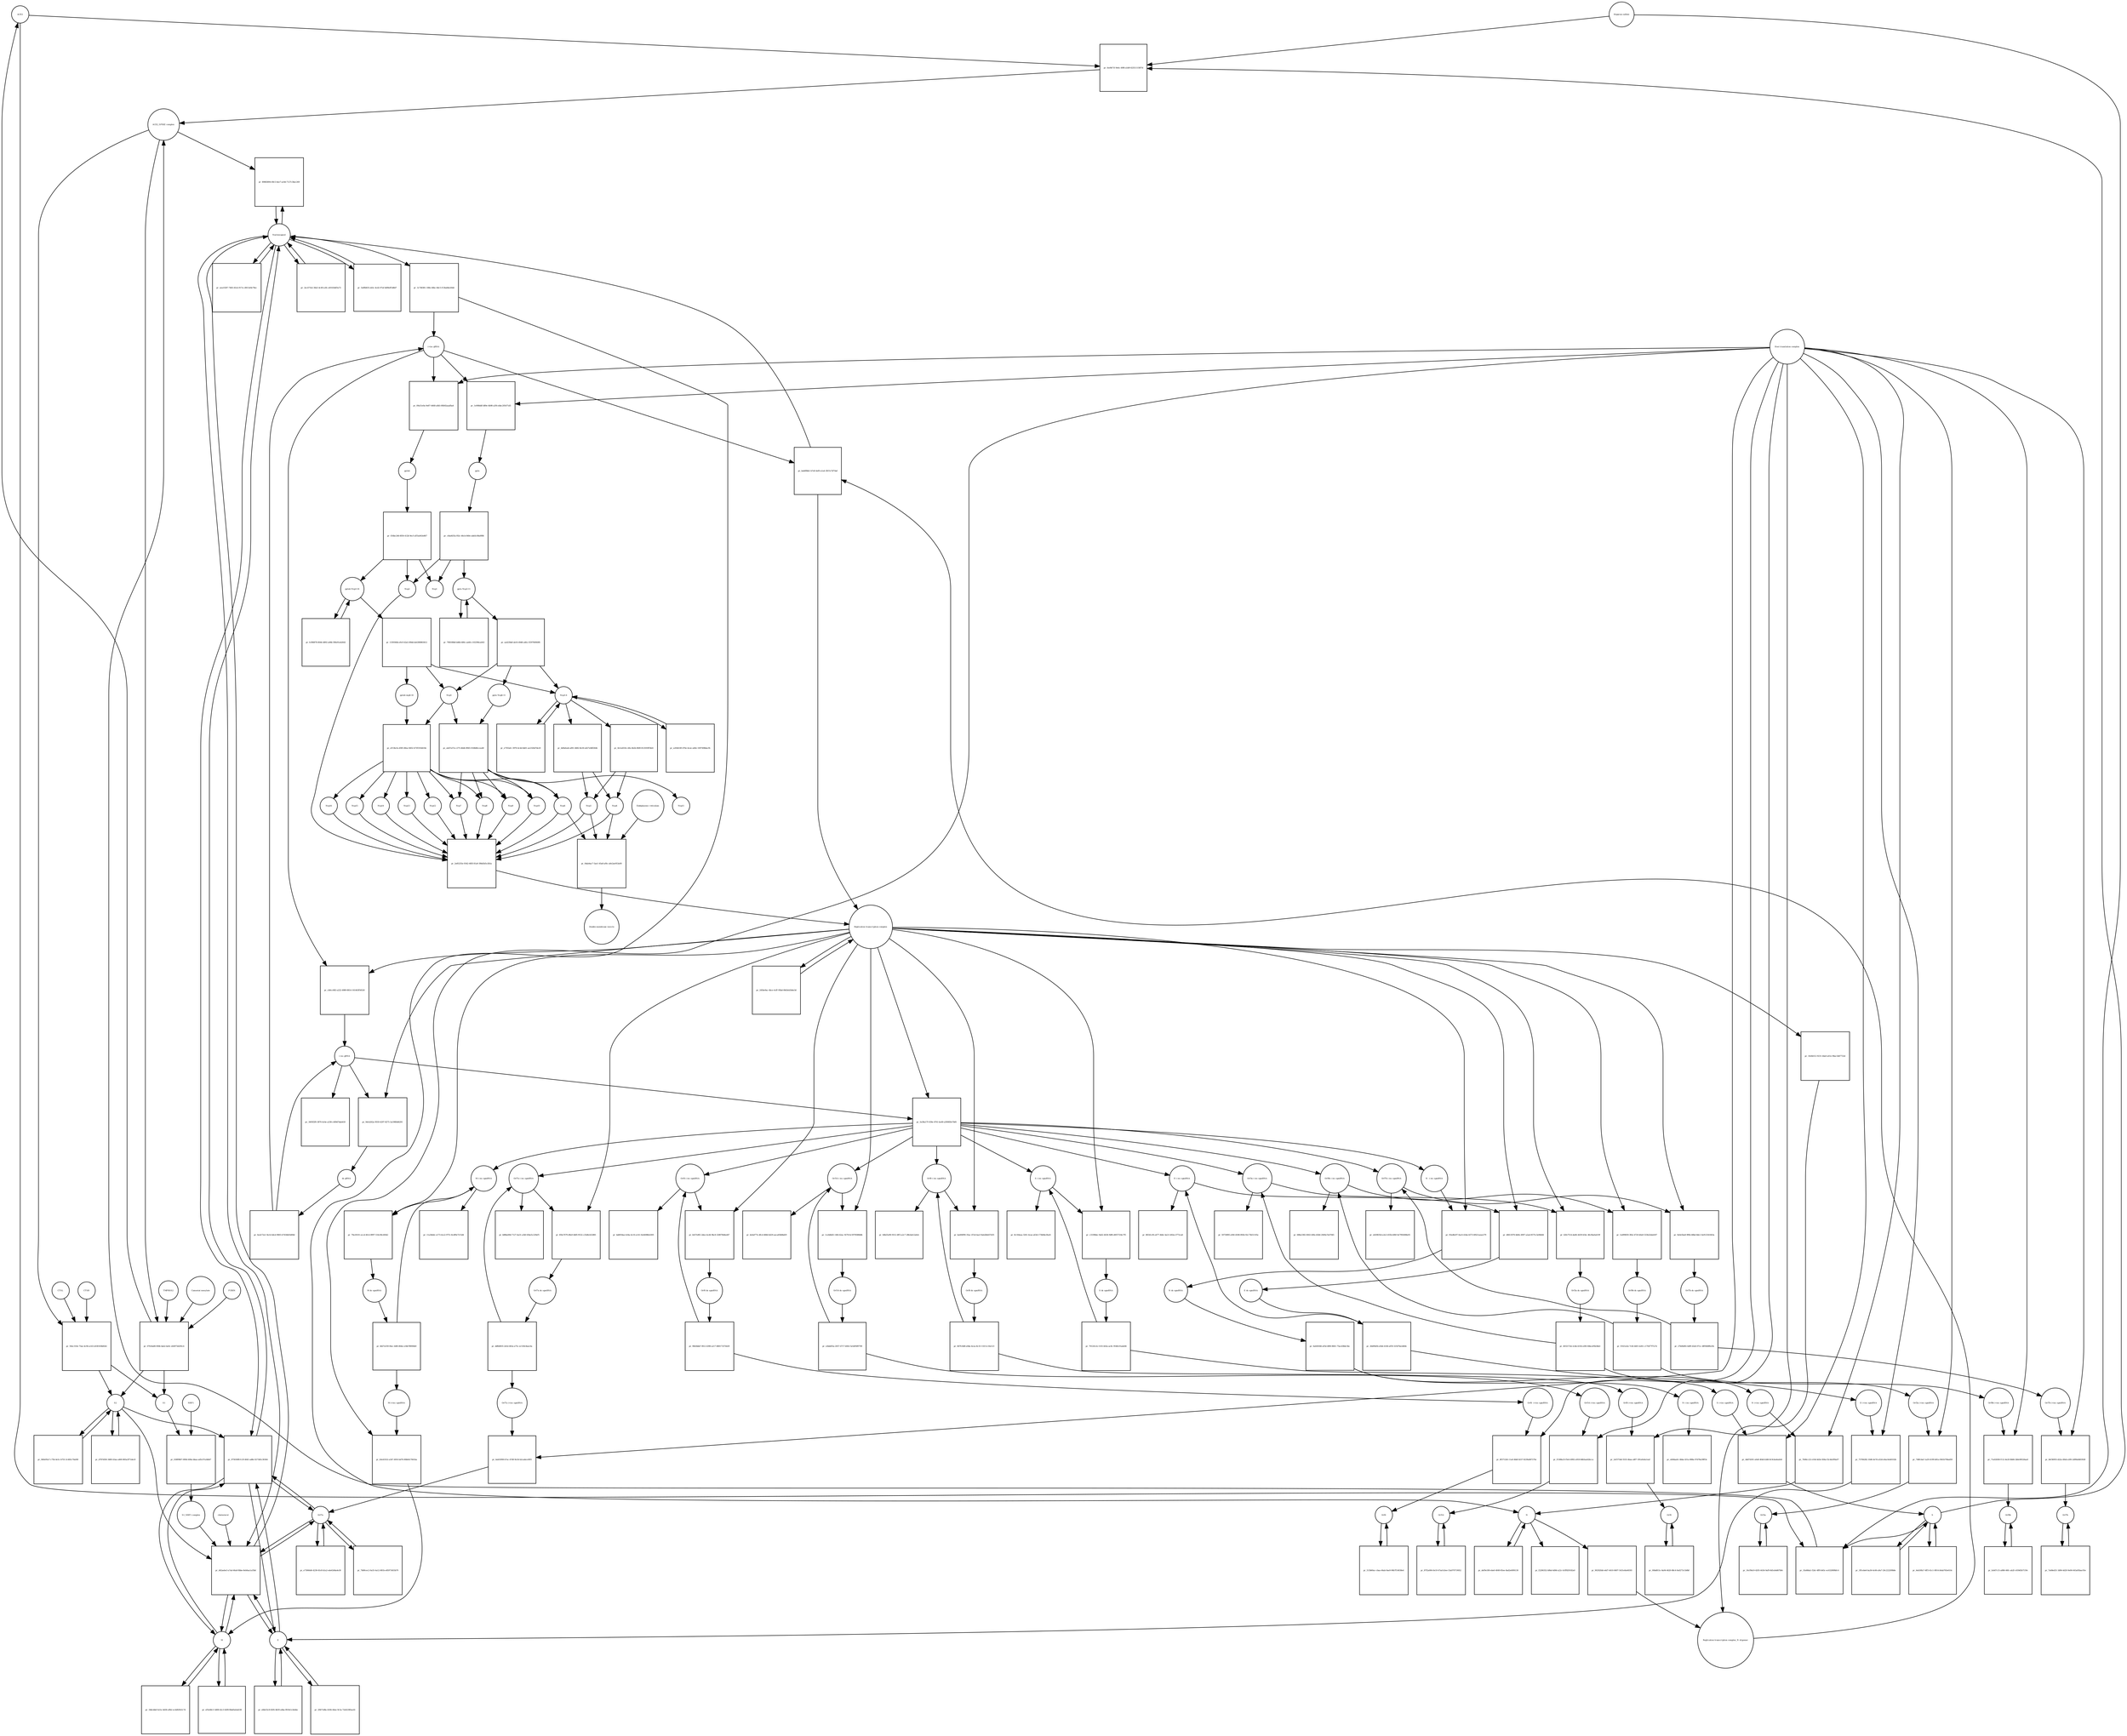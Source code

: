 strict digraph  {
ACE2 [annotation="", bipartite=0, cls=macromolecule, fontsize=4, label=ACE2, shape=circle];
"pr_fee9b71f-9e6c-49f6-a5d9-02351115f07d" [annotation="", bipartite=1, cls=process, fontsize=4, label="pr_fee9b71f-9e6c-49f6-a5d9-02351115f07d", shape=square];
"ACE2_SPIKE complex" [annotation="", bipartite=0, cls=complex, fontsize=4, label="ACE2_SPIKE complex", shape=circle];
"Heparan sulfate" [annotation="urn_miriam_obo.chebi_CHEBI%3A28815", bipartite=0, cls="simple chemical", fontsize=4, label="Heparan sulfate", shape=circle];
S [annotation=urn_miriam_uniprot_P0DTC2, bipartite=0, cls=macromolecule, fontsize=4, label=S, shape=circle];
Nucleocapsid [annotation="urn_miriam_obo.go_GO%3A0019013", bipartite=0, cls=complex, fontsize=4, label=Nucleocapsid, shape=circle];
"pr_89883894-49c5-4ee7-ac8d-7127c3bec269" [annotation="", bipartite=1, cls=process, fontsize=4, label="pr_89883894-49c5-4ee7-ac8d-7127c3bec269", shape=square];
"pr_50ec310e-73ae-4c94-a143-e630183b82b1" [annotation="", bipartite=1, cls=process, fontsize=4, label="pr_50ec310e-73ae-4c94-a143-e630183b82b1", shape=square];
S2 [annotation=urn_miriam_interpro_IPR002552, bipartite=0, cls=macromolecule, fontsize=4, label=S2, shape=circle];
CTSB [annotation="", bipartite=0, cls=macromolecule, fontsize=4, label=CTSB, shape=circle];
CTSL [annotation="", bipartite=0, cls=macromolecule, fontsize=4, label=CTSL, shape=circle];
S1 [annotation=urn_miriam_interpro_IPR002551, bipartite=0, cls=macromolecule, fontsize=4, label=S1, shape=circle];
"pr_1fa68da1-f2dc-4ff0-b65c-ec632089bfc4" [annotation="", bipartite=1, cls=process, fontsize=4, label="pr_1fa68da1-f2dc-4ff0-b65c-ec632089bfc4", shape=square];
"pr_d42aebe3-a7ad-46a8-8bbe-8eb0aa1a1fbd" [annotation="", bipartite=1, cls=process, fontsize=4, label="pr_d42aebe3-a7ad-46a8-8bbe-8eb0aa1a1fbd", shape=square];
cholesterol [annotation="urn_miriam_obo.chebi_CHEBI%3A16113", bipartite=0, cls="simple chemical", fontsize=4, label=cholesterol, shape=circle];
"S1_NRP1 complex" [annotation="", bipartite=0, cls=complex, fontsize=4, label="S1_NRP1 complex", shape=circle];
E [annotation=urn_miriam_uniprot_P0DTC4, bipartite=0, cls=macromolecule, fontsize=4, label=E, shape=circle];
M [annotation=urn_miriam_uniprot_P0DTC5, bipartite=0, cls=macromolecule, fontsize=4, label=M, shape=circle];
Orf7a [annotation=urn_miriam_uniprot_P0DTC7, bipartite=0, cls=macromolecule, fontsize=4, label=Orf7a, shape=circle];
"pr_3c748381-188e-46bc-8dc5-f13ba8de20dd" [annotation="", bipartite=1, cls=process, fontsize=4, label="pr_3c748381-188e-46bc-8dc5-f13ba8de20dd", shape=square];
"(+)ss gRNA" [annotation=urn_miriam_refseq_NC_045512, bipartite=0, cls="nucleic acid feature", fontsize=4, label="(+)ss gRNA", shape=circle];
N [annotation=urn_miriam_uniprot_P0DTC9, bipartite=0, cls="macromolecule multimer", fontsize=4, label=N, shape=circle];
"pr_2ec471b2-38a5-4c49-a3fc-e81634df3a72" [annotation="", bipartite=1, cls=process, fontsize=4, label="pr_2ec471b2-38a5-4c49-a3fc-e81634df3a72", shape=square];
"pr_5e8fb835-eb5c-4cd2-97af-b6f8eff3d8d7" [annotation="", bipartite=1, cls=process, fontsize=4, label="pr_5e8fb835-eb5c-4cd2-97af-b6f8eff3d8d7", shape=square];
"pr_f2206352-b9bd-4d9d-a22c-b1ff829182a0" [annotation="", bipartite=1, cls=process, fontsize=4, label="pr_f2206352-b9bd-4d9d-a22c-b1ff829182a0", shape=square];
"pr_def9e180-ebe0-4049-85ee-8ad2e69f4130" [annotation="", bipartite=1, cls=process, fontsize=4, label="pr_def9e180-ebe0-4049-85ee-8ad2e69f4130", shape=square];
"N (+)ss sgmRNA" [annotation=urn_miriam_ncbigene_43740575, bipartite=0, cls="nucleic acid feature", fontsize=4, label="N (+)ss sgmRNA", shape=circle];
"pr_7b94cc22-e10d-4d3e-836a-f2c4dcff8a07" [annotation="", bipartite=1, cls=process, fontsize=4, label="pr_7b94cc22-e10d-4d3e-836a-f2c4dcff8a07", shape=square];
"Host translation complex" [annotation="urn_miriam_obo.go_GO%3A0070992", bipartite=0, cls=complex, fontsize=4, label="Host translation complex", shape=circle];
"pr_aea1f287-7483-45cb-917e-c8013e9e79ec" [annotation="", bipartite=1, cls=process, fontsize=4, label="pr_aea1f287-7483-45cb-917e-c8013e9e79ec", shape=square];
"pr_07024a80-f60b-4ab2-be0c-e64973d205c4" [annotation="", bipartite=1, cls=process, fontsize=4, label="pr_07024a80-f60b-4ab2-be0c-e64973d205c4", shape=square];
FURIN [annotation="", bipartite=0, cls=macromolecule, fontsize=4, label=FURIN, shape=circle];
TMPRSS2 [annotation="", bipartite=0, cls=macromolecule, fontsize=4, label=TMPRSS2, shape=circle];
"Camostat mesylate" [annotation="urn_miriam_pubchem.compound_2536", bipartite=0, cls="simple chemical", fontsize=4, label="Camostat mesylate", shape=circle];
"pr_940e95a7-c75b-4e5c-b755-3c483c70af49" [annotation="", bipartite=1, cls=process, fontsize=4, label="pr_940e95a7-c75b-4e5c-b755-3c483c70af49", shape=square];
"Replication transcription complex_N oligomer" [annotation="", bipartite=0, cls=complex, fontsize=4, label="Replication transcription complex_N oligomer", shape=circle];
"pr_bab89bb1-b7e8-4ef0-a1a4-3f47a72f7daf" [annotation="", bipartite=1, cls=process, fontsize=4, label="pr_bab89bb1-b7e8-4ef0-a1a4-3f47a72f7daf", shape=square];
"Replication transcription complex" [annotation="", bipartite=0, cls=complex, fontsize=4, label="Replication transcription complex", shape=circle];
"pr_975030f8-fc3f-40d1-ad8e-0273d5c30364" [annotation="", bipartite=1, cls=process, fontsize=4, label="pr_975030f8-fc3f-40d1-ad8e-0273d5c30364", shape=square];
"pr_d787d5f4-3480-43aa-a460-865a3f71dec8" [annotation="", bipartite=1, cls=process, fontsize=4, label="pr_d787d5f4-3480-43aa-a460-865a3f71dec8", shape=square];
"pp1a Nsp3-11" [annotation=urn_miriam_uniprot_P0DTC1, bipartite=0, cls=macromolecule, fontsize=4, label="pp1a Nsp3-11", shape=circle];
"pr_aa423bbf-ab16-49d6-a4fa-1f29760f40f6" [annotation="", bipartite=1, cls=process, fontsize=4, label="pr_aa423bbf-ab16-49d6-a4fa-1f29760f40f6", shape=square];
"pp1a Nsp6-11" [annotation=urn_miriam_uniprot_P0DTC1, bipartite=0, cls=macromolecule, fontsize=4, label="pp1a Nsp6-11", shape=circle];
"Nsp3-4" [annotation="urn_miriam_ncbiprotein_YP_009725299|urn_miriam_ncbiprotein_YP_009725300", bipartite=0, cls=macromolecule, fontsize=4, label="Nsp3-4", shape=circle];
Nsp5 [annotation=urn_miriam_ncbiprotein_YP_009725301, bipartite=0, cls="macromolecule multimer", fontsize=4, label=Nsp5, shape=circle];
"Endoplasmic reticulum" [annotation="urn_miriam_obo.go_GO%3A0005783", bipartite=0, cls=complex, fontsize=4, label="Endoplasmic reticulum", shape=circle];
"pr_0dab4ac7-5ae1-45a8-af6c-a0e2ae953a00" [annotation="", bipartite=1, cls=process, fontsize=4, label="pr_0dab4ac7-5ae1-45a8-af6c-a0e2ae953a00", shape=square];
"Double-membrane vesicle" [annotation="urn_miriam_obo.go_GO%3A0039718", bipartite=0, cls=complex, fontsize=4, label="Double-membrane vesicle", shape=circle];
Nsp4 [annotation=urn_miriam_ncbiprotein_YP_009725300, bipartite=0, cls=macromolecule, fontsize=4, label=Nsp4, shape=circle];
Nsp3 [annotation=urn_miriam_ncbiprotein_YP_009725299, bipartite=0, cls=macromolecule, fontsize=4, label=Nsp3, shape=circle];
Nsp6 [annotation=urn_miriam_ncbiprotein_YP_009725302, bipartite=0, cls=macromolecule, fontsize=4, label=Nsp6, shape=circle];
"pr_798108b8-b46b-480c-ae66-c102396ca043" [annotation="", bipartite=1, cls=process, fontsize=4, label="pr_798108b8-b46b-480c-ae66-c102396ca043", shape=square];
"pr_a204418f-476e-4cee-a40e-1007498dacfb" [annotation="", bipartite=1, cls=process, fontsize=4, label="pr_a204418f-476e-4cee-a40e-1007498dacfb", shape=square];
"pp1ab Nsp3-16" [annotation=urn_miriam_uniprot_P0DTD1, bipartite=0, cls=macromolecule, fontsize=4, label="pp1ab Nsp3-16", shape=circle];
"pr_fcf86878-8044-4892-a06b-5f8e91eb2642" [annotation="", bipartite=1, cls=process, fontsize=4, label="pr_fcf86878-8044-4892-a06b-5f8e91eb2642", shape=square];
"pr_1339364b-e9c9-42a5-89dd-de4380863612" [annotation="", bipartite=1, cls=process, fontsize=4, label="pr_1339364b-e9c9-42a5-89dd-de4380863612", shape=square];
"pp1ab nsp6-16" [annotation=urn_miriam_uniprot_P0DTD1, bipartite=0, cls=macromolecule, fontsize=4, label="pp1ab nsp6-16", shape=circle];
"pr_34dcddef-b21e-4d36-a9b2-ec4d029cfc7d" [annotation="", bipartite=1, cls=process, fontsize=4, label="pr_34dcddef-b21e-4d36-a9b2-ec4d029cfc7d", shape=square];
"pr_e8dcf2c8-82f4-4b59-a4ba-f810e1c6ebbc" [annotation="", bipartite=1, cls=process, fontsize=4, label="pr_e8dcf2c8-82f4-4b59-a4ba-f810e1c6ebbc", shape=square];
"pr_4eb30fa7-4ff3-41c1-8914-b0ab765e610c" [annotation="", bipartite=1, cls=process, fontsize=4, label="pr_4eb30fa7-4ff3-41c1-8914-b0ab765e610c", shape=square];
"pr_ef5e48c5-5d08-42c3-b5f8-fbbd5afad238" [annotation="", bipartite=1, cls=process, fontsize=4, label="pr_ef5e48c5-5d08-42c3-b5f8-fbbd5afad238", shape=square];
"pr_20b71d8a-4184-44ee-9c5a-72e62385ae41" [annotation="", bipartite=1, cls=process, fontsize=4, label="pr_20b71d8a-4184-44ee-9c5a-72e62385ae41", shape=square];
"pr_1ffcebe6-ba36-4c66-a9a7-20c222209b8e" [annotation="", bipartite=1, cls=process, fontsize=4, label="pr_1ffcebe6-ba36-4c66-a9a7-20c222209b8e", shape=square];
"pr_e73066d4-4238-45c8-b1a2-ede43d4a4e30" [annotation="", bipartite=1, cls=process, fontsize=4, label="pr_e73066d4-4238-45c8-b1a2-ede43d4a4e30", shape=square];
Orf6 [annotation=urn_miriam_uniprot_P0DTC6, bipartite=0, cls=macromolecule, fontsize=4, label=Orf6, shape=circle];
"pr_513b60ac-cbaa-44ab-9ae9-96b7f14038e4" [annotation="", bipartite=1, cls=process, fontsize=4, label="pr_513b60ac-cbaa-44ab-9ae9-96b7f14038e4", shape=square];
Orf3a [annotation=urn_miriam_uniprot_P0DTC3, bipartite=0, cls=macromolecule, fontsize=4, label=Orf3a, shape=circle];
"pr_16cf9dc9-4205-4434-9af9-8d1eb4d67b9c" [annotation="", bipartite=1, cls=process, fontsize=4, label="pr_16cf9dc9-4205-4434-9af9-8d1eb4d67b9c", shape=square];
Orf8 [annotation=urn_miriam_uniprot_P0DTC8, bipartite=0, cls=macromolecule, fontsize=4, label=Orf8, shape=circle];
"pr_00bd815c-8a94-4620-88c4-9a0273c1b8bf" [annotation="", bipartite=1, cls=process, fontsize=4, label="pr_00bd815c-8a94-4620-88c4-9a0273c1b8bf", shape=square];
Orf9b [annotation=urn_miriam_uniprot_P0DTD2, bipartite=0, cls=macromolecule, fontsize=4, label=Orf9b, shape=circle];
"pr_fa0d7c15-a886-46fc-ab2f-c659d5b7159c" [annotation="", bipartite=1, cls=process, fontsize=4, label="pr_fa0d7c15-a886-46fc-ab2f-c659d5b7159c", shape=square];
Orf14 [annotation=urn_miriam_uniprot_P0DTD3, bipartite=0, cls=macromolecule, fontsize=4, label=Orf14, shape=circle];
"pr_87f2a004-0e10-47ad-b3ee-53a970719052" [annotation="", bipartite=1, cls=process, fontsize=4, label="pr_87f2a004-0e10-47ad-b3ee-53a970719052", shape=square];
Orf7b [annotation=urn_miriam_uniprot_P0DTD8, bipartite=0, cls=macromolecule, fontsize=4, label=Orf7b, shape=circle];
"pr_7a68ed31-3d94-4d20-9e06-643a95bac05e" [annotation="", bipartite=1, cls=process, fontsize=4, label="pr_7a68ed31-3d94-4d20-9e06-643a95bac05e", shape=square];
"pr_7b89cec2-0a55-4a12-881b-e85973455b79" [annotation="", bipartite=1, cls=process, fontsize=4, label="pr_7b89cec2-0a55-4a12-881b-e85973455b79", shape=square];
"M (+)ss sgmRNA" [annotation="", bipartite=0, cls="nucleic acid feature", fontsize=4, label="M (+)ss sgmRNA", shape=circle];
"pr_b5e43532-a347-4916-bd76-80b6417661ba" [annotation="", bipartite=1, cls=process, fontsize=4, label="pr_b5e43532-a347-4916-bd76-80b6417661ba", shape=square];
"E (+)ss sgmRNA" [annotation="", bipartite=0, cls="nucleic acid feature", fontsize=4, label="E (+)ss sgmRNA", shape=circle];
"pr_75784282-10d6-4e7d-a52d-e6ac6eb0102b" [annotation="", bipartite=1, cls=process, fontsize=4, label="pr_75784282-10d6-4e7d-a52d-e6ac6eb0102b", shape=square];
"S (+)ss sgmRNA" [annotation="", bipartite=0, cls="nucleic acid feature", fontsize=4, label="S (+)ss sgmRNA", shape=circle];
"pr_4dd74301-a0e8-4fdd-b3d6-8c9cba4eafe6" [annotation="", bipartite=1, cls=process, fontsize=4, label="pr_4dd74301-a0e8-4fdd-b3d6-8c9cba4eafe6", shape=square];
"Orf7a (+)ss sgmRNA" [annotation="", bipartite=0, cls="nucleic acid feature", fontsize=4, label="Orf7a (+)ss sgmRNA", shape=circle];
"pr_4ab55f08-b7ac-47d9-9e34-b2cadecef0f1" [annotation="", bipartite=1, cls=process, fontsize=4, label="pr_4ab55f08-b7ac-47d9-9e34-b2cadecef0f1", shape=square];
"Orf6  (+)ss sgmRNA" [annotation="", bipartite=0, cls="nucleic acid feature", fontsize=4, label="Orf6  (+)ss sgmRNA", shape=circle];
"pr_8f3712b5-11a0-4bbf-b537-8239a86727bc" [annotation="", bipartite=1, cls=process, fontsize=4, label="pr_8f3712b5-11a0-4bbf-b537-8239a86727bc", shape=square];
"Orf3a (+)ss sgmRNA" [annotation="", bipartite=0, cls="nucleic acid feature", fontsize=4, label="Orf3a (+)ss sgmRNA", shape=circle];
"pr_748fcbaf-1a29-4199-b81a-f461b794ad59" [annotation="", bipartite=1, cls=process, fontsize=4, label="pr_748fcbaf-1a29-4199-b81a-f461b794ad59", shape=square];
"Orf8 (+)ss sgmRNA" [annotation="", bipartite=0, cls="nucleic acid feature", fontsize=4, label="Orf8 (+)ss sgmRNA", shape=circle];
"pr_2ef3754d-5555-4baa-a8f7-391a0e4a1eaf" [annotation="", bipartite=1, cls=process, fontsize=4, label="pr_2ef3754d-5555-4baa-a8f7-391a0e4a1eaf", shape=square];
"Orf9b (+)ss sgmRNA" [annotation="", bipartite=0, cls="nucleic acid feature", fontsize=4, label="Orf9b (+)ss sgmRNA", shape=circle];
"pr_71a02838-f112-4e20-8b84-2b6e90526aa0" [annotation="", bipartite=1, cls=process, fontsize=4, label="pr_71a02838-f112-4e20-8b84-2b6e90526aa0", shape=square];
"Orf14 (+)ss sgmRNA" [annotation="", bipartite=0, cls="nucleic acid feature", fontsize=4, label="Orf14 (+)ss sgmRNA", shape=circle];
"pr_f1588a33-f5e4-4992-a918-8db5aa62bcca" [annotation="", bipartite=1, cls=process, fontsize=4, label="pr_f1588a33-f5e4-4992-a918-8db5aa62bcca", shape=square];
"Orf7b (+)ss sgmRNA" [annotation="", bipartite=0, cls="nucleic acid feature", fontsize=4, label="Orf7b (+)ss sgmRNA", shape=circle];
"pr_8ef36955-d22a-49eb-a5f6-2d99a8d03928" [annotation="", bipartite=1, cls=process, fontsize=4, label="pr_8ef36955-d22a-49eb-a5f6-2d99a8d03928", shape=square];
"(-)ss gRNA" [annotation=urn_miriam_refseq_NC_045512, bipartite=0, cls="nucleic acid feature", fontsize=4, label="(-)ss gRNA", shape=circle];
"pr_3495f2f0-3870-4c6e-a338-c409d7dab418" [annotation="", bipartite=1, cls=process, fontsize=4, label="pr_3495f2f0-3870-4c6e-a338-c409d7dab418", shape=square];
"pr_90292fdd-e4d7-4410-8497-5431e8a44593" [annotation="", bipartite=1, cls=process, fontsize=4, label="pr_90292fdd-e4d7-4410-8497-5431e8a44593", shape=square];
"pr_cb0cc682-a222-4989-8814-161463f56526" [annotation="", bipartite=1, cls=process, fontsize=4, label="pr_cb0cc682-a222-4989-8814-161463f56526", shape=square];
"M (-)ss sgmRNA" [annotation=urn_miriam_ncbigene_43740571, bipartite=0, cls="nucleic acid feature", fontsize=4, label="M (-)ss sgmRNA", shape=circle];
"pr_11a3b4dc-e173-4ce2-9751-8cdf9e7215d4" [annotation="", bipartite=1, cls=process, fontsize=4, label="pr_11a3b4dc-e173-4ce2-9751-8cdf9e7215d4", shape=square];
"E (-)ss sgmRNA" [annotation=urn_miriam_ncbigene_43740570, bipartite=0, cls="nucleic acid feature", fontsize=4, label="E (-)ss sgmRNA", shape=circle];
"pr_86541cf6-e477-4b6c-be21-b92ec3772ca6" [annotation="", bipartite=1, cls=process, fontsize=4, label="pr_86541cf6-e477-4b6c-be21-b92ec3772ca6", shape=square];
"S (-)ss sgmRNA" [annotation="", bipartite=0, cls="nucleic acid feature", fontsize=4, label="S (-)ss sgmRNA", shape=circle];
"pr_8c1fdeaa-3261-4cae-a63d-173b84e3fad1" [annotation="", bipartite=1, cls=process, fontsize=4, label="pr_8c1fdeaa-3261-4cae-a63d-173b84e3fad1", shape=square];
"Orf7a (-)ss sgmRNA" [annotation="", bipartite=0, cls="nucleic acid feature", fontsize=4, label="Orf7a (-)ss sgmRNA", shape=circle];
"pr_b88be69d-7127-4a31-a3bf-63be5c229ef5" [annotation="", bipartite=1, cls=process, fontsize=4, label="pr_b88be69d-7127-4a31-a3bf-63be5c229ef5", shape=square];
"Orf6 (-)ss sgmRNA" [annotation="", bipartite=0, cls="nucleic acid feature", fontsize=4, label="Orf6 (-)ss sgmRNA", shape=circle];
"pr_bdd934ae-b34a-4c16-a141-0e44088e4305" [annotation="", bipartite=1, cls=process, fontsize=4, label="pr_bdd934ae-b34a-4c16-a141-0e44088e4305", shape=square];
"Orf3a (-)ss sgmRNA" [annotation="", bipartite=0, cls="nucleic acid feature", fontsize=4, label="Orf3a (-)ss sgmRNA", shape=circle];
"pr_50730f85-ef40-4508-892b-92c73b51105e" [annotation="", bipartite=1, cls=process, fontsize=4, label="pr_50730f85-ef40-4508-892b-92c73b51105e", shape=square];
"Orf8 (-)ss sgmRNA" [annotation="", bipartite=0, cls="nucleic acid feature", fontsize=4, label="Orf8 (-)ss sgmRNA", shape=circle];
"pr_0db25e90-9312-4ff3-a2c7-28b3ab12afeb" [annotation="", bipartite=1, cls=process, fontsize=4, label="pr_0db25e90-9312-4ff3-a2c7-28b3ab12afeb", shape=square];
"Orf9b (-)ss sgmRNA" [annotation="", bipartite=0, cls="nucleic acid feature", fontsize=4, label="Orf9b (-)ss sgmRNA", shape=circle];
"pr_688a3382-6043-40fa-b5b6-2049a7eb7045" [annotation="", bipartite=1, cls=process, fontsize=4, label="pr_688a3382-6043-40fa-b5b6-2049a7eb7045", shape=square];
"Orf14 (-)ss sgmRNA" [annotation="", bipartite=0, cls="nucleic acid feature", fontsize=4, label="Orf14 (-)ss sgmRNA", shape=circle];
"pr_de4ef77e-dfcd-468d-b429-aeca83b8bd29" [annotation="", bipartite=1, cls=process, fontsize=4, label="pr_de4ef77e-dfcd-468d-b429-aeca83b8bd29", shape=square];
"Orf7b (-)ss sgmRNA" [annotation="", bipartite=0, cls="nucleic acid feature", fontsize=4, label="Orf7b (-)ss sgmRNA", shape=circle];
"pr_eb59835d-a3e3-455b-b96f-0e7992688e05" [annotation="", bipartite=1, cls=process, fontsize=4, label="pr_eb59835d-a3e3-455b-b96f-0e7992688e05", shape=square];
"pr_9dcb262a-9559-4297-8275-3a198fdd6291" [annotation="", bipartite=1, cls=process, fontsize=4, label="pr_9dcb262a-9559-4297-8275-3a198fdd6291", shape=square];
"ds gRNA" [annotation=urn_miriam_refseq_NC_045512, bipartite=0, cls="nucleic acid feature", fontsize=4, label="ds gRNA", shape=circle];
"pr_79a18101-eccd-4fc4-8997-516c06c4f442" [annotation="", bipartite=1, cls=process, fontsize=4, label="pr_79a18101-eccd-4fc4-8997-516c06c4f442", shape=square];
"M ds sgmRNA" [annotation="", bipartite=0, cls="nucleic acid feature", fontsize=4, label="M ds sgmRNA", shape=circle];
"pr_d6613076-bb9e-4907-a2ad-8575c3e08d44" [annotation="", bipartite=1, cls=process, fontsize=4, label="pr_d6613076-bb9e-4907-a2ad-8575c3e08d44", shape=square];
"E ds sgmRNA" [annotation="", bipartite=0, cls="nucleic acid feature", fontsize=4, label="E ds sgmRNA", shape=circle];
"pr_c3339bbc-9a62-4636-9df6-d0f37334c7f5" [annotation="", bipartite=1, cls=process, fontsize=4, label="pr_c3339bbc-9a62-4636-9df6-d0f37334c7f5", shape=square];
"S ds sgmRNA" [annotation="", bipartite=0, cls="nucleic acid feature", fontsize=4, label="S ds sgmRNA", shape=circle];
"pr_85fa7679-d9a9-4bf0-9532-c25d6cb52881" [annotation="", bipartite=1, cls=process, fontsize=4, label="pr_85fa7679-d9a9-4bf0-9532-c25d6cb52881", shape=square];
"Orf7a ds sgmRNA" [annotation="", bipartite=0, cls="nucleic acid feature", fontsize=4, label="Orf7a ds sgmRNA", shape=circle];
"pr_b437e8f2-2dee-4cd4-9bc8-328078d4ed47" [annotation="", bipartite=1, cls=process, fontsize=4, label="pr_b437e8f2-2dee-4cd4-9bc8-328078d4ed47", shape=square];
"Orf6 ds sgmRNA" [annotation="", bipartite=0, cls="nucleic acid feature", fontsize=4, label="Orf6 ds sgmRNA", shape=circle];
"pr_42fe7514-da66-4439-b54c-46cfba0a419f" [annotation="", bipartite=1, cls=process, fontsize=4, label="pr_42fe7514-da66-4439-b54c-46cfba0a419f", shape=square];
"Orf3a ds sgmRNA" [annotation="", bipartite=0, cls="nucleic acid feature", fontsize=4, label="Orf3a ds sgmRNA", shape=circle];
"pr_ba406f90-35ac-47e4-bacf-8ab2b6d37d35" [annotation="", bipartite=1, cls=process, fontsize=4, label="pr_ba406f90-35ac-47e4-bacf-8ab2b6d37d35", shape=square];
"Orf8 ds sgmRNA" [annotation="", bipartite=0, cls="nucleic acid feature", fontsize=4, label="Orf8 ds sgmRNA", shape=circle];
"pr_1ed99659-3fb2-4720-b0a9-533b22dab307" [annotation="", bipartite=1, cls=process, fontsize=4, label="pr_1ed99659-3fb2-4720-b0a9-533b22dab307", shape=square];
"Orf9b ds sgmRNA" [annotation="", bipartite=0, cls="nucleic acid feature", fontsize=4, label="Orf9b ds sgmRNA", shape=circle];
"pr_1ce6db45-14fd-42ac-9278-6c5978588b8b" [annotation="", bipartite=1, cls=process, fontsize=4, label="pr_1ce6db45-14fd-42ac-9278-6c5978588b8b", shape=square];
"Orf14 ds sgmRNA" [annotation="", bipartite=0, cls="nucleic acid feature", fontsize=4, label="Orf14 ds sgmRNA", shape=circle];
"pr_9a0e5ba8-9f6b-48bd-8de1-0a912541663a" [annotation="", bipartite=1, cls=process, fontsize=4, label="pr_9a0e5ba8-9f6b-48bd-8de1-0a912541663a", shape=square];
"Orf7b ds sgmRNA" [annotation="", bipartite=0, cls="nucleic acid feature", fontsize=4, label="Orf7b ds sgmRNA", shape=circle];
"pr_6a2e72a1-9a1d-4dcd-9665-b7434b03d06d" [annotation="", bipartite=1, cls=process, fontsize=4, label="pr_6a2e72a1-9a1d-4dcd-9665-b7434b03d06d", shape=square];
"pr_8d27a559-f4ec-44f6-864e-e34b78f694b9" [annotation="", bipartite=1, cls=process, fontsize=4, label="pr_8d27a559-f4ec-44f6-864e-e34b78f694b9", shape=square];
"pr_26d09efb-a5b4-4166-af59-32547be2db9e" [annotation="", bipartite=1, cls=process, fontsize=4, label="pr_26d09efb-a5b4-4166-af59-32547be2db9e", shape=square];
"pr_701241cb-1103-443a-ac8c-9540c01ade84" [annotation="", bipartite=1, cls=process, fontsize=4, label="pr_701241cb-1103-443a-ac8c-9540c01ade84", shape=square];
"pr_ddfb0835-2d1d-402a-a75c-ec530c8aec6a" [annotation="", bipartite=1, cls=process, fontsize=4, label="pr_ddfb0835-2d1d-402a-a75c-ec530c8aec6a", shape=square];
"pr_96b5bbb7-f812-4390-a217-880173374429" [annotation="", bipartite=1, cls=process, fontsize=4, label="pr_96b5bbb7-f812-4390-a217-880173374429", shape=square];
"pr_403217eb-2cbb-4334-a5f6-04bca95b3bb3" [annotation="", bipartite=1, cls=process, fontsize=4, label="pr_403217eb-2cbb-4334-a5f6-04bca95b3bb3", shape=square];
"pr_847fc8d8-a9da-4cea-8c33-11611c16e123" [annotation="", bipartite=1, cls=process, fontsize=4, label="pr_847fc8d8-a9da-4cea-8c33-11611c16e123", shape=square];
"pr_f1021a5e-7cfd-4401-b261-c170477f7a7d" [annotation="", bipartite=1, cls=process, fontsize=4, label="pr_f1021a5e-7cfd-4401-b261-c170477f7a7d", shape=square];
"pr_e2bdd55a-2057-4717-b943-5e5d95fff709" [annotation="", bipartite=1, cls=process, fontsize=4, label="pr_e2bdd55a-2057-4717-b943-5e5d95fff709", shape=square];
"pr_27b06d92-6df9-43e6-97cc-4ff09d9fb23b" [annotation="", bipartite=1, cls=process, fontsize=4, label="pr_27b06d92-6df9-43e6-97cc-4ff09d9fb23b", shape=square];
"N  (-)ss sgmRNA" [annotation=urn_miriam_ncbigene_43740575, bipartite=0, cls="nucleic acid feature", fontsize=4, label="N  (-)ss sgmRNA", shape=circle];
"pr_93ed6e97-0ac6-43da-b573-6f621aeae279" [annotation="", bipartite=1, cls=process, fontsize=4, label="pr_93ed6e97-0ac6-43da-b573-6f621aeae279", shape=square];
"N ds sgmRNA" [annotation="", bipartite=0, cls="nucleic acid feature", fontsize=4, label="N ds sgmRNA", shape=circle];
"pr_6a645046-af5d-4f80-8661-75acd38dc5bc" [annotation="", bipartite=1, cls=process, fontsize=4, label="pr_6a645046-af5d-4f80-8661-75acd38dc5bc", shape=square];
"N (-)ss sgmRNA" [annotation="", bipartite=0, cls="nucleic acid feature", fontsize=4, label="N (-)ss sgmRNA", shape=circle];
pp1ab [annotation=urn_miriam_uniprot_P0DTD1, bipartite=0, cls=macromolecule, fontsize=4, label=pp1ab, shape=circle];
"pr_034bc246-8f36-412b-9ecf-af55a043e867" [annotation="", bipartite=1, cls=process, fontsize=4, label="pr_034bc246-8f36-412b-9ecf-af55a043e867", shape=square];
Nsp2 [annotation=urn_miriam_ncbiprotein_YP_009725298, bipartite=0, cls=macromolecule, fontsize=4, label=Nsp2, shape=circle];
Nsp1 [annotation=urn_miriam_ncbiprotein_YP_009725297, bipartite=0, cls=macromolecule, fontsize=4, label=Nsp1, shape=circle];
pp1a [annotation=urn_miriam_uniprot_P0DTC1, bipartite=0, cls=macromolecule, fontsize=4, label=pp1a, shape=circle];
"pr_c8ad435a-f02c-46cb-840e-abb5c08a9f86" [annotation="", bipartite=1, cls=process, fontsize=4, label="pr_c8ad435a-f02c-46cb-840e-abb5c08a9f86", shape=square];
"pr_e75f2afc-3976-4c4d-bb01-ae2326d7de20" [annotation="", bipartite=1, cls=process, fontsize=4, label="pr_e75f2afc-3976-4c4d-bb01-ae2326d7de20", shape=square];
"pr_0e1ed334-c4fa-4b2b-8fd9-812593ff3b41" [annotation="", bipartite=1, cls=process, fontsize=4, label="pr_0e1ed334-c4fa-4b2b-8fd9-812593ff3b41", shape=square];
"pr_4d0afaeb-af81-4682-8e30-a627a9df264b" [annotation="", bipartite=1, cls=process, fontsize=4, label="pr_4d0afaeb-af81-4682-8e30-a627a9df264b", shape=square];
"pr_ab47a57a-c275-46d4-8945-0168d8ccea40" [annotation="", bipartite=1, cls=process, fontsize=4, label="pr_ab47a57a-c275-46d4-8945-0168d8ccea40", shape=square];
Nsp7 [annotation=urn_miriam_ncbiprotein_YP_009725303, bipartite=0, cls=macromolecule, fontsize=4, label=Nsp7, shape=circle];
Nsp8 [annotation=urn_miriam_ncbiprotein_YP_009725304, bipartite=0, cls=macromolecule, fontsize=4, label=Nsp8, shape=circle];
Nsp9 [annotation=urn_miriam_ncbiprotein_YP_009725305, bipartite=0, cls=macromolecule, fontsize=4, label=Nsp9, shape=circle];
Nsp10 [annotation=urn_miriam_ncbiprotein_YP_009725306, bipartite=0, cls=macromolecule, fontsize=4, label=Nsp10, shape=circle];
Nsp11 [annotation=urn_miriam_ncbiprotein_YP_009725312, bipartite=0, cls=macromolecule, fontsize=4, label=Nsp11, shape=circle];
"pr_ef13bcfa-d5f0-49ea-9d52-b73f3354418e" [annotation="", bipartite=1, cls=process, fontsize=4, label="pr_ef13bcfa-d5f0-49ea-9d52-b73f3354418e", shape=square];
Nsp13 [annotation=urn_miriam_ncbiprotein_YP_009725308, bipartite=0, cls=macromolecule, fontsize=4, label=Nsp13, shape=circle];
Nsp12 [annotation=urn_miriam_ncbiprotein_YP_009725307, bipartite=0, cls=macromolecule, fontsize=4, label=Nsp12, shape=circle];
Nsp16 [annotation=urn_miriam_ncbiprotein_YP_009725311, bipartite=0, cls=macromolecule, fontsize=4, label=Nsp16, shape=circle];
Nsp15 [annotation=urn_miriam_ncbiprotein_YP_009725310, bipartite=0, cls=macromolecule, fontsize=4, label=Nsp15, shape=circle];
Nsp14 [annotation=urn_miriam_ncbiprotein_YP_009725309, bipartite=0, cls=macromolecule, fontsize=4, label=Nsp14, shape=circle];
"pr_2e85255e-9342-485f-81a9-39bd5d1e3b5a" [annotation="", bipartite=1, cls=process, fontsize=4, label="pr_2e85255e-9342-485f-81a9-39bd5d1e3b5a", shape=square];
"pr_1e908ddf-d89e-4b98-a3f4-ebbc205471d5" [annotation="", bipartite=1, cls=process, fontsize=4, label="pr_1e908ddf-d89e-4b98-a3f4-ebbc205471d5", shape=square];
"pr_09a51e0a-9e87-4468-a0b5-80b92aaafba4" [annotation="", bipartite=1, cls=process, fontsize=4, label="pr_09a51e0a-9e87-4468-a0b5-80b92aaafba4", shape=square];
"pr_eb9daa0c-4bba-431a-888a-07d78a39ff3e" [annotation="", bipartite=1, cls=process, fontsize=4, label="pr_eb9daa0c-4bba-431a-888a-07d78a39ff3e", shape=square];
"pr_245be9ac-4bce-4cff-95bd-08d3eb5b4e3d" [annotation="", bipartite=1, cls=process, fontsize=4, label="pr_245be9ac-4bce-4cff-95bd-08d3eb5b4e3d", shape=square];
"pr_1fe6b512-9231-44a0-a61e-96ac5d47722d" [annotation="", bipartite=1, cls=process, fontsize=4, label="pr_1fe6b512-9231-44a0-a61e-96ac5d47722d", shape=square];
"pr_5e38a17f-039e-4761-be49-a59085fe7b85" [annotation="", bipartite=1, cls=process, fontsize=4, label="pr_5e38a17f-039e-4761-be49-a59085fe7b85", shape=square];
"pr_038f9867-690d-406a-bbaa-ad5c07a3db47" [annotation="", bipartite=1, cls=process, fontsize=4, label="pr_038f9867-690d-406a-bbaa-ad5c07a3db47", shape=square];
NRP1 [annotation="", bipartite=0, cls=macromolecule, fontsize=4, label=NRP1, shape=circle];
ACE2 -> "pr_fee9b71f-9e6c-49f6-a5d9-02351115f07d"  [annotation="", interaction_type=consumption];
ACE2 -> "pr_1fa68da1-f2dc-4ff0-b65c-ec632089bfc4"  [annotation="", interaction_type=consumption];
"pr_fee9b71f-9e6c-49f6-a5d9-02351115f07d" -> "ACE2_SPIKE complex"  [annotation="", interaction_type=production];
"ACE2_SPIKE complex" -> "pr_89883894-49c5-4ee7-ac8d-7127c3bec269"  [annotation="urn_miriam_pubmed_32142651|urn_miriam_pubmed_32094589|urn_miriam_taxonomy_2697049", interaction_type=stimulation];
"ACE2_SPIKE complex" -> "pr_50ec310e-73ae-4c94-a143-e630183b82b1"  [annotation="", interaction_type=consumption];
"ACE2_SPIKE complex" -> "pr_07024a80-f60b-4ab2-be0c-e64973d205c4"  [annotation="", interaction_type=consumption];
"Heparan sulfate" -> "pr_fee9b71f-9e6c-49f6-a5d9-02351115f07d"  [annotation="urn_miriam_pubmed_32142651|urn_miriam_pubmed_32094589|urn_miriam_taxonomy_2697049|urn_miriam_pubmed_32970989", interaction_type=stimulation];
"Heparan sulfate" -> "pr_1fa68da1-f2dc-4ff0-b65c-ec632089bfc4"  [annotation="urn_miriam_pubmed_32142651|urn_miriam_pubmed_32094589|urn_miriam_taxonomy_2697049|urn_miriam_pubmed_32155444|urn_miriam_pubmed_32970989", interaction_type=stimulation];
S -> "pr_fee9b71f-9e6c-49f6-a5d9-02351115f07d"  [annotation="", interaction_type=consumption];
S -> "pr_1fa68da1-f2dc-4ff0-b65c-ec632089bfc4"  [annotation="", interaction_type=consumption];
S -> "pr_4eb30fa7-4ff3-41c1-8914-b0ab765e610c"  [annotation="", interaction_type=consumption];
S -> "pr_1ffcebe6-ba36-4c66-a9a7-20c222209b8e"  [annotation="", interaction_type=consumption];
Nucleocapsid -> "pr_89883894-49c5-4ee7-ac8d-7127c3bec269"  [annotation="", interaction_type=consumption];
Nucleocapsid -> "pr_d42aebe3-a7ad-46a8-8bbe-8eb0aa1a1fbd"  [annotation="", interaction_type=consumption];
Nucleocapsid -> "pr_3c748381-188e-46bc-8dc5-f13ba8de20dd"  [annotation="", interaction_type=consumption];
Nucleocapsid -> "pr_2ec471b2-38a5-4c49-a3fc-e81634df3a72"  [annotation="", interaction_type=consumption];
Nucleocapsid -> "pr_5e8fb835-eb5c-4cd2-97af-b6f8eff3d8d7"  [annotation="", interaction_type=consumption];
Nucleocapsid -> "pr_aea1f287-7483-45cb-917e-c8013e9e79ec"  [annotation="", interaction_type=consumption];
Nucleocapsid -> "pr_975030f8-fc3f-40d1-ad8e-0273d5c30364"  [annotation="", interaction_type=consumption];
"pr_89883894-49c5-4ee7-ac8d-7127c3bec269" -> Nucleocapsid  [annotation="", interaction_type=production];
"pr_50ec310e-73ae-4c94-a143-e630183b82b1" -> S2  [annotation="", interaction_type=production];
"pr_50ec310e-73ae-4c94-a143-e630183b82b1" -> S1  [annotation="", interaction_type=production];
S2 -> "pr_d42aebe3-a7ad-46a8-8bbe-8eb0aa1a1fbd"  [annotation="urn_miriam_pubmed_32142651|urn_miriam_pubmed_32094589|urn_miriam_pubmed_32047258|urn_miriam_taxonomy_2697049|urn_miriam_pubmed_32944968", interaction_type=stimulation];
S2 -> "pr_940e95a7-c75b-4e5c-b755-3c483c70af49"  [annotation="", interaction_type=consumption];
S2 -> "pr_975030f8-fc3f-40d1-ad8e-0273d5c30364"  [annotation="urn_miriam_pubmed_32142651|urn_miriam_pubmed_32047258|urn_miriam_taxonomy_2697049", interaction_type=stimulation];
S2 -> "pr_d787d5f4-3480-43aa-a460-865a3f71dec8"  [annotation="", interaction_type=consumption];
CTSB -> "pr_50ec310e-73ae-4c94-a143-e630183b82b1"  [annotation="urn_miriam_pubmed_32142651|urn_miriam_taxonomy_2697049", interaction_type=catalysis];
CTSL -> "pr_50ec310e-73ae-4c94-a143-e630183b82b1"  [annotation="urn_miriam_pubmed_32142651|urn_miriam_taxonomy_2697049", interaction_type=catalysis];
S1 -> "pr_038f9867-690d-406a-bbaa-ad5c07a3db47"  [annotation="", interaction_type=consumption];
"pr_1fa68da1-f2dc-4ff0-b65c-ec632089bfc4" -> "ACE2_SPIKE complex"  [annotation="", interaction_type=production];
"pr_d42aebe3-a7ad-46a8-8bbe-8eb0aa1a1fbd" -> Nucleocapsid  [annotation="", interaction_type=production];
"pr_d42aebe3-a7ad-46a8-8bbe-8eb0aa1a1fbd" -> E  [annotation="", interaction_type=production];
"pr_d42aebe3-a7ad-46a8-8bbe-8eb0aa1a1fbd" -> M  [annotation="", interaction_type=production];
"pr_d42aebe3-a7ad-46a8-8bbe-8eb0aa1a1fbd" -> Orf7a  [annotation="", interaction_type=production];
cholesterol -> "pr_d42aebe3-a7ad-46a8-8bbe-8eb0aa1a1fbd"  [annotation="urn_miriam_pubmed_32142651|urn_miriam_pubmed_32094589|urn_miriam_pubmed_32047258|urn_miriam_taxonomy_2697049|urn_miriam_pubmed_32944968", interaction_type=stimulation];
"S1_NRP1 complex" -> "pr_d42aebe3-a7ad-46a8-8bbe-8eb0aa1a1fbd"  [annotation="urn_miriam_pubmed_32142651|urn_miriam_pubmed_32094589|urn_miriam_pubmed_32047258|urn_miriam_taxonomy_2697049|urn_miriam_pubmed_32944968", interaction_type=stimulation];
E -> "pr_d42aebe3-a7ad-46a8-8bbe-8eb0aa1a1fbd"  [annotation="", interaction_type=consumption];
E -> "pr_975030f8-fc3f-40d1-ad8e-0273d5c30364"  [annotation="", interaction_type=consumption];
E -> "pr_e8dcf2c8-82f4-4b59-a4ba-f810e1c6ebbc"  [annotation="", interaction_type=consumption];
E -> "pr_20b71d8a-4184-44ee-9c5a-72e62385ae41"  [annotation="", interaction_type=consumption];
M -> "pr_d42aebe3-a7ad-46a8-8bbe-8eb0aa1a1fbd"  [annotation="", interaction_type=consumption];
M -> "pr_975030f8-fc3f-40d1-ad8e-0273d5c30364"  [annotation="", interaction_type=consumption];
M -> "pr_34dcddef-b21e-4d36-a9b2-ec4d029cfc7d"  [annotation="", interaction_type=consumption];
M -> "pr_ef5e48c5-5d08-42c3-b5f8-fbbd5afad238"  [annotation="", interaction_type=consumption];
Orf7a -> "pr_d42aebe3-a7ad-46a8-8bbe-8eb0aa1a1fbd"  [annotation="", interaction_type=consumption];
Orf7a -> "pr_975030f8-fc3f-40d1-ad8e-0273d5c30364"  [annotation="", interaction_type=consumption];
Orf7a -> "pr_e73066d4-4238-45c8-b1a2-ede43d4a4e30"  [annotation="", interaction_type=consumption];
Orf7a -> "pr_7b89cec2-0a55-4a12-881b-e85973455b79"  [annotation="", interaction_type=consumption];
"pr_3c748381-188e-46bc-8dc5-f13ba8de20dd" -> "(+)ss gRNA"  [annotation="", interaction_type=production];
"pr_3c748381-188e-46bc-8dc5-f13ba8de20dd" -> N  [annotation="", interaction_type=production];
"(+)ss gRNA" -> "pr_bab89bb1-b7e8-4ef0-a1a4-3f47a72f7daf"  [annotation="", interaction_type=consumption];
"(+)ss gRNA" -> "pr_cb0cc682-a222-4989-8814-161463f56526"  [annotation="", interaction_type=consumption];
"(+)ss gRNA" -> "pr_1e908ddf-d89e-4b98-a3f4-ebbc205471d5"  [annotation="", interaction_type=consumption];
"(+)ss gRNA" -> "pr_09a51e0a-9e87-4468-a0b5-80b92aaafba4"  [annotation="", interaction_type=consumption];
N -> "pr_f2206352-b9bd-4d9d-a22c-b1ff829182a0"  [annotation="", interaction_type=consumption];
N -> "pr_def9e180-ebe0-4049-85ee-8ad2e69f4130"  [annotation="", interaction_type=consumption];
N -> "pr_90292fdd-e4d7-4410-8497-5431e8a44593"  [annotation="", interaction_type=consumption];
"pr_2ec471b2-38a5-4c49-a3fc-e81634df3a72" -> Nucleocapsid  [annotation="", interaction_type=production];
"pr_5e8fb835-eb5c-4cd2-97af-b6f8eff3d8d7" -> Nucleocapsid  [annotation="", interaction_type=production];
"pr_def9e180-ebe0-4049-85ee-8ad2e69f4130" -> N  [annotation="", interaction_type=production];
"N (+)ss sgmRNA" -> "pr_7b94cc22-e10d-4d3e-836a-f2c4dcff8a07"  [annotation="", interaction_type=consumption];
"pr_7b94cc22-e10d-4d3e-836a-f2c4dcff8a07" -> N  [annotation="", interaction_type=production];
"Host translation complex" -> "pr_7b94cc22-e10d-4d3e-836a-f2c4dcff8a07"  [annotation="", interaction_type="necessary stimulation"];
"Host translation complex" -> "pr_b5e43532-a347-4916-bd76-80b6417661ba"  [annotation="urn_miriam_pubmed_31226023|urn_miriam_pubmed_27712623", interaction_type="necessary stimulation"];
"Host translation complex" -> "pr_75784282-10d6-4e7d-a52d-e6ac6eb0102b"  [annotation="urn_miriam_pubmed_31226023|urn_miriam_pubmed_27712623", interaction_type="necessary stimulation"];
"Host translation complex" -> "pr_4dd74301-a0e8-4fdd-b3d6-8c9cba4eafe6"  [annotation="urn_miriam_pubmed_31226023|urn_miriam_pubmed_27712623", interaction_type="necessary stimulation"];
"Host translation complex" -> "pr_4ab55f08-b7ac-47d9-9e34-b2cadecef0f1"  [annotation="urn_miriam_pubmed_31226023|urn_miriam_pubmed_27712623", interaction_type="necessary stimulation"];
"Host translation complex" -> "pr_8f3712b5-11a0-4bbf-b537-8239a86727bc"  [annotation="urn_miriam_pubmed_31226023|urn_miriam_pubmed_27712623", interaction_type="necessary stimulation"];
"Host translation complex" -> "pr_748fcbaf-1a29-4199-b81a-f461b794ad59"  [annotation="urn_miriam_pubmed_31226023|urn_miriam_pubmed_27712623", interaction_type="necessary stimulation"];
"Host translation complex" -> "pr_2ef3754d-5555-4baa-a8f7-391a0e4a1eaf"  [annotation="urn_miriam_pubmed_31226023|urn_miriam_pubmed_27712623", interaction_type="necessary stimulation"];
"Host translation complex" -> "pr_71a02838-f112-4e20-8b84-2b6e90526aa0"  [annotation="urn_miriam_pubmed_31226023|urn_miriam_pubmed_27712623", interaction_type="necessary stimulation"];
"Host translation complex" -> "pr_f1588a33-f5e4-4992-a918-8db5aa62bcca"  [annotation="urn_miriam_pubmed_31226023|urn_miriam_pubmed_27712623", interaction_type="necessary stimulation"];
"Host translation complex" -> "pr_8ef36955-d22a-49eb-a5f6-2d99a8d03928"  [annotation="urn_miriam_pubmed_31226023|urn_miriam_pubmed_27712623", interaction_type="necessary stimulation"];
"Host translation complex" -> "pr_1e908ddf-d89e-4b98-a3f4-ebbc205471d5"  [annotation="urn_miriam_pubmed_31226023|urn_miriam_pubmed_27712623", interaction_type="necessary stimulation"];
"Host translation complex" -> "pr_09a51e0a-9e87-4468-a0b5-80b92aaafba4"  [annotation="urn_miriam_pubmed_31226023|urn_miriam_pubmed_27712623", interaction_type="necessary stimulation"];
"pr_aea1f287-7483-45cb-917e-c8013e9e79ec" -> Nucleocapsid  [annotation="", interaction_type=production];
"pr_07024a80-f60b-4ab2-be0c-e64973d205c4" -> S2  [annotation="", interaction_type=production];
"pr_07024a80-f60b-4ab2-be0c-e64973d205c4" -> ACE2  [annotation="", interaction_type=production];
"pr_07024a80-f60b-4ab2-be0c-e64973d205c4" -> S1  [annotation="", interaction_type=production];
FURIN -> "pr_07024a80-f60b-4ab2-be0c-e64973d205c4"  [annotation="urn_miriam_pubmed_32142651|urn_miriam_pubmed_32362314|urn_miriam_taxonomy_2697049", interaction_type=catalysis];
TMPRSS2 -> "pr_07024a80-f60b-4ab2-be0c-e64973d205c4"  [annotation="urn_miriam_pubmed_32142651|urn_miriam_pubmed_32362314|urn_miriam_taxonomy_2697049", interaction_type=catalysis];
"Camostat mesylate" -> "pr_07024a80-f60b-4ab2-be0c-e64973d205c4"  [annotation="urn_miriam_pubmed_32142651|urn_miriam_pubmed_32362314|urn_miriam_taxonomy_2697049", interaction_type=inhibition];
"pr_940e95a7-c75b-4e5c-b755-3c483c70af49" -> S2  [annotation="", interaction_type=production];
"Replication transcription complex_N oligomer" -> "pr_bab89bb1-b7e8-4ef0-a1a4-3f47a72f7daf"  [annotation="", interaction_type=consumption];
"pr_bab89bb1-b7e8-4ef0-a1a4-3f47a72f7daf" -> Nucleocapsid  [annotation="", interaction_type=production];
"pr_bab89bb1-b7e8-4ef0-a1a4-3f47a72f7daf" -> "Replication transcription complex"  [annotation="", interaction_type=production];
"Replication transcription complex" -> "pr_cb0cc682-a222-4989-8814-161463f56526"  [annotation="urn_miriam_pubmed_22438542|urn_miriam_taxonomy_11142", interaction_type="necessary stimulation"];
"Replication transcription complex" -> "pr_9dcb262a-9559-4297-8275-3a198fdd6291"  [annotation="urn_miriam_pubmed_22438542|urn_miriam_taxonomy_11142", interaction_type="necessary stimulation"];
"Replication transcription complex" -> "pr_79a18101-eccd-4fc4-8997-516c06c4f442"  [annotation="urn_miriam_pubmed_22438542|urn_miriam_taxonomy_11142", interaction_type="necessary stimulation"];
"Replication transcription complex" -> "pr_d6613076-bb9e-4907-a2ad-8575c3e08d44"  [annotation="urn_miriam_pubmed_22438542|urn_miriam_pubmed_11142", interaction_type="necessary stimulation"];
"Replication transcription complex" -> "pr_c3339bbc-9a62-4636-9df6-d0f37334c7f5"  [annotation="urn_miriam_pubmed_22438542|urn_miriam_pubmed_11142", interaction_type="necessary stimulation"];
"Replication transcription complex" -> "pr_85fa7679-d9a9-4bf0-9532-c25d6cb52881"  [annotation="urn_miriam_pubmed_22438542|urn_miriam_taxonomy_11142", interaction_type="necessary stimulation"];
"Replication transcription complex" -> "pr_b437e8f2-2dee-4cd4-9bc8-328078d4ed47"  [annotation="urn_miriam_pubmed_22438542|urn_miriam_taxonomy_11142", interaction_type="necessary stimulation"];
"Replication transcription complex" -> "pr_42fe7514-da66-4439-b54c-46cfba0a419f"  [annotation="urn_miriam_pubmed_22438542|urn_miriam_taxonomy_11142", interaction_type="necessary stimulation"];
"Replication transcription complex" -> "pr_ba406f90-35ac-47e4-bacf-8ab2b6d37d35"  [annotation="urn_miriam_pubmed_22438542|urn_miriam_taxonomy_11142", interaction_type="necessary stimulation"];
"Replication transcription complex" -> "pr_1ed99659-3fb2-4720-b0a9-533b22dab307"  [annotation="urn_miriam_pubmed_22438542|urn_miriam_taxonomy_11142", interaction_type="necessary stimulation"];
"Replication transcription complex" -> "pr_1ce6db45-14fd-42ac-9278-6c5978588b8b"  [annotation="urn_miriam_pubmed_22438542|urn_miriam_taxonomy_11142", interaction_type="necessary stimulation"];
"Replication transcription complex" -> "pr_9a0e5ba8-9f6b-48bd-8de1-0a912541663a"  [annotation="urn_miriam_pubmed_22438542|urn_miriam_taxonomy_11142", interaction_type="necessary stimulation"];
"Replication transcription complex" -> "pr_93ed6e97-0ac6-43da-b573-6f621aeae279"  [annotation="urn_miriam_pubmed_22438542|urn_miriam_taxonomy_11142", interaction_type="necessary stimulation"];
"Replication transcription complex" -> "pr_245be9ac-4bce-4cff-95bd-08d3eb5b4e3d"  [annotation="", interaction_type=consumption];
"Replication transcription complex" -> "pr_1fe6b512-9231-44a0-a61e-96ac5d47722d"  [annotation="", interaction_type=consumption];
"Replication transcription complex" -> "pr_5e38a17f-039e-4761-be49-a59085fe7b85"  [annotation="urn_miriam_pubmed_8830530|urn_miriam_taxonomy_1138", interaction_type="necessary stimulation"];
"pr_975030f8-fc3f-40d1-ad8e-0273d5c30364" -> Nucleocapsid  [annotation="", interaction_type=production];
"pr_975030f8-fc3f-40d1-ad8e-0273d5c30364" -> Orf7a  [annotation="", interaction_type=production];
"pr_975030f8-fc3f-40d1-ad8e-0273d5c30364" -> E  [annotation="", interaction_type=production];
"pr_975030f8-fc3f-40d1-ad8e-0273d5c30364" -> M  [annotation="", interaction_type=production];
"pr_d787d5f4-3480-43aa-a460-865a3f71dec8" -> S2  [annotation="", interaction_type=production];
"pp1a Nsp3-11" -> "pr_aa423bbf-ab16-49d6-a4fa-1f29760f40f6"  [annotation="urn_miriam_pubmed_21203998|urn_miriam_taxonomy_228407|urn_miriam_pubmed_15564471|urn_miriam_taxonomy_228330", interaction_type=catalysis];
"pp1a Nsp3-11" -> "pr_798108b8-b46b-480c-ae66-c102396ca043"  [annotation="", interaction_type=consumption];
"pr_aa423bbf-ab16-49d6-a4fa-1f29760f40f6" -> "pp1a Nsp6-11"  [annotation="", interaction_type=production];
"pr_aa423bbf-ab16-49d6-a4fa-1f29760f40f6" -> "Nsp3-4"  [annotation="", interaction_type=production];
"pr_aa423bbf-ab16-49d6-a4fa-1f29760f40f6" -> Nsp5  [annotation="", interaction_type=production];
"pp1a Nsp6-11" -> "pr_ab47a57a-c275-46d4-8945-0168d8ccea40"  [annotation="", interaction_type=consumption];
"Nsp3-4" -> "pr_a204418f-476e-4cee-a40e-1007498dacfb"  [annotation="", interaction_type=consumption];
"Nsp3-4" -> "pr_e75f2afc-3976-4c4d-bb01-ae2326d7de20"  [annotation="", interaction_type=consumption];
"Nsp3-4" -> "pr_0e1ed334-c4fa-4b2b-8fd9-812593ff3b41"  [annotation="urn_miriam_pubmed_15564471|urn_miriam_taxonomy_228330", interaction_type=catalysis];
"Nsp3-4" -> "pr_4d0afaeb-af81-4682-8e30-a627a9df264b"  [annotation="urn_miriam_pubmed_15564471|urn_miriam_taxonomy_228330", interaction_type=catalysis];
Nsp5 -> "pr_ab47a57a-c275-46d4-8945-0168d8ccea40"  [annotation="urn_miriam_pubmed_11907209|urn_miriam_taxonomy_11142", interaction_type=catalysis];
Nsp5 -> "pr_ef13bcfa-d5f0-49ea-9d52-b73f3354418e"  [annotation="urn_miriam_pubmed_11907209|urn_miriam_taxonomy_11142", interaction_type=catalysis];
"Endoplasmic reticulum" -> "pr_0dab4ac7-5ae1-45a8-af6c-a0e2ae953a00"  [annotation="", interaction_type=consumption];
"pr_0dab4ac7-5ae1-45a8-af6c-a0e2ae953a00" -> "Double-membrane vesicle"  [annotation="", interaction_type=production];
Nsp4 -> "pr_0dab4ac7-5ae1-45a8-af6c-a0e2ae953a00"  [annotation="urn_miriam_pubmed_23943763|urn_miriam_taxonomy_227984", interaction_type=modulation];
Nsp4 -> "pr_2e85255e-9342-485f-81a9-39bd5d1e3b5a"  [annotation="", interaction_type=consumption];
Nsp3 -> "pr_0dab4ac7-5ae1-45a8-af6c-a0e2ae953a00"  [annotation="urn_miriam_pubmed_23943763|urn_miriam_taxonomy_227984", interaction_type=modulation];
Nsp3 -> "pr_2e85255e-9342-485f-81a9-39bd5d1e3b5a"  [annotation="", interaction_type=consumption];
Nsp6 -> "pr_0dab4ac7-5ae1-45a8-af6c-a0e2ae953a00"  [annotation="urn_miriam_pubmed_23943763|urn_miriam_taxonomy_227984", interaction_type=modulation];
Nsp6 -> "pr_2e85255e-9342-485f-81a9-39bd5d1e3b5a"  [annotation="", interaction_type=consumption];
"pr_798108b8-b46b-480c-ae66-c102396ca043" -> "pp1a Nsp3-11"  [annotation="", interaction_type=production];
"pr_a204418f-476e-4cee-a40e-1007498dacfb" -> "Nsp3-4"  [annotation="", interaction_type=production];
"pp1ab Nsp3-16" -> "pr_fcf86878-8044-4892-a06b-5f8e91eb2642"  [annotation="", interaction_type=consumption];
"pp1ab Nsp3-16" -> "pr_1339364b-e9c9-42a5-89dd-de4380863612"  [annotation="urn_miriam_pubmed_21203998|urn_miriam_taxonomy_228407|urn_miriam_pubmed_15564471|urn_miriam_taxonomy_228330", interaction_type=catalysis];
"pr_fcf86878-8044-4892-a06b-5f8e91eb2642" -> "pp1ab Nsp3-16"  [annotation="", interaction_type=production];
"pr_1339364b-e9c9-42a5-89dd-de4380863612" -> "pp1ab nsp6-16"  [annotation="", interaction_type=production];
"pr_1339364b-e9c9-42a5-89dd-de4380863612" -> Nsp5  [annotation="", interaction_type=production];
"pr_1339364b-e9c9-42a5-89dd-de4380863612" -> "Nsp3-4"  [annotation="", interaction_type=production];
"pp1ab nsp6-16" -> "pr_ef13bcfa-d5f0-49ea-9d52-b73f3354418e"  [annotation="", interaction_type=consumption];
"pr_34dcddef-b21e-4d36-a9b2-ec4d029cfc7d" -> M  [annotation="", interaction_type=production];
"pr_e8dcf2c8-82f4-4b59-a4ba-f810e1c6ebbc" -> E  [annotation="", interaction_type=production];
"pr_4eb30fa7-4ff3-41c1-8914-b0ab765e610c" -> S  [annotation="", interaction_type=production];
"pr_ef5e48c5-5d08-42c3-b5f8-fbbd5afad238" -> M  [annotation="", interaction_type=production];
"pr_20b71d8a-4184-44ee-9c5a-72e62385ae41" -> E  [annotation="", interaction_type=production];
"pr_1ffcebe6-ba36-4c66-a9a7-20c222209b8e" -> S  [annotation="", interaction_type=production];
"pr_e73066d4-4238-45c8-b1a2-ede43d4a4e30" -> Orf7a  [annotation="", interaction_type=production];
Orf6 -> "pr_513b60ac-cbaa-44ab-9ae9-96b7f14038e4"  [annotation="", interaction_type=consumption];
"pr_513b60ac-cbaa-44ab-9ae9-96b7f14038e4" -> Orf6  [annotation="", interaction_type=production];
Orf3a -> "pr_16cf9dc9-4205-4434-9af9-8d1eb4d67b9c"  [annotation="", interaction_type=consumption];
"pr_16cf9dc9-4205-4434-9af9-8d1eb4d67b9c" -> Orf3a  [annotation="", interaction_type=production];
Orf8 -> "pr_00bd815c-8a94-4620-88c4-9a0273c1b8bf"  [annotation="", interaction_type=consumption];
"pr_00bd815c-8a94-4620-88c4-9a0273c1b8bf" -> Orf8  [annotation="", interaction_type=production];
Orf9b -> "pr_fa0d7c15-a886-46fc-ab2f-c659d5b7159c"  [annotation="", interaction_type=consumption];
"pr_fa0d7c15-a886-46fc-ab2f-c659d5b7159c" -> Orf9b  [annotation="", interaction_type=production];
Orf14 -> "pr_87f2a004-0e10-47ad-b3ee-53a970719052"  [annotation="", interaction_type=consumption];
"pr_87f2a004-0e10-47ad-b3ee-53a970719052" -> Orf14  [annotation="", interaction_type=production];
Orf7b -> "pr_7a68ed31-3d94-4d20-9e06-643a95bac05e"  [annotation="", interaction_type=consumption];
"pr_7a68ed31-3d94-4d20-9e06-643a95bac05e" -> Orf7b  [annotation="", interaction_type=production];
"pr_7b89cec2-0a55-4a12-881b-e85973455b79" -> Orf7a  [annotation="", interaction_type=production];
"M (+)ss sgmRNA" -> "pr_b5e43532-a347-4916-bd76-80b6417661ba"  [annotation="", interaction_type=consumption];
"pr_b5e43532-a347-4916-bd76-80b6417661ba" -> M  [annotation="", interaction_type=production];
"E (+)ss sgmRNA" -> "pr_75784282-10d6-4e7d-a52d-e6ac6eb0102b"  [annotation="", interaction_type=consumption];
"pr_75784282-10d6-4e7d-a52d-e6ac6eb0102b" -> E  [annotation="", interaction_type=production];
"S (+)ss sgmRNA" -> "pr_4dd74301-a0e8-4fdd-b3d6-8c9cba4eafe6"  [annotation="", interaction_type=consumption];
"pr_4dd74301-a0e8-4fdd-b3d6-8c9cba4eafe6" -> S  [annotation="", interaction_type=production];
"Orf7a (+)ss sgmRNA" -> "pr_4ab55f08-b7ac-47d9-9e34-b2cadecef0f1"  [annotation="", interaction_type=consumption];
"pr_4ab55f08-b7ac-47d9-9e34-b2cadecef0f1" -> Orf7a  [annotation="", interaction_type=production];
"Orf6  (+)ss sgmRNA" -> "pr_8f3712b5-11a0-4bbf-b537-8239a86727bc"  [annotation="", interaction_type=consumption];
"pr_8f3712b5-11a0-4bbf-b537-8239a86727bc" -> Orf6  [annotation="", interaction_type=production];
"Orf3a (+)ss sgmRNA" -> "pr_748fcbaf-1a29-4199-b81a-f461b794ad59"  [annotation="", interaction_type=consumption];
"pr_748fcbaf-1a29-4199-b81a-f461b794ad59" -> Orf3a  [annotation="", interaction_type=production];
"Orf8 (+)ss sgmRNA" -> "pr_2ef3754d-5555-4baa-a8f7-391a0e4a1eaf"  [annotation="", interaction_type=consumption];
"pr_2ef3754d-5555-4baa-a8f7-391a0e4a1eaf" -> Orf8  [annotation="", interaction_type=production];
"Orf9b (+)ss sgmRNA" -> "pr_71a02838-f112-4e20-8b84-2b6e90526aa0"  [annotation="", interaction_type=consumption];
"pr_71a02838-f112-4e20-8b84-2b6e90526aa0" -> Orf9b  [annotation="", interaction_type=production];
"Orf14 (+)ss sgmRNA" -> "pr_f1588a33-f5e4-4992-a918-8db5aa62bcca"  [annotation="", interaction_type=consumption];
"pr_f1588a33-f5e4-4992-a918-8db5aa62bcca" -> Orf14  [annotation="", interaction_type=production];
"Orf7b (+)ss sgmRNA" -> "pr_8ef36955-d22a-49eb-a5f6-2d99a8d03928"  [annotation="", interaction_type=consumption];
"pr_8ef36955-d22a-49eb-a5f6-2d99a8d03928" -> Orf7b  [annotation="", interaction_type=production];
"(-)ss gRNA" -> "pr_3495f2f0-3870-4c6e-a338-c409d7dab418"  [annotation="", interaction_type=consumption];
"(-)ss gRNA" -> "pr_9dcb262a-9559-4297-8275-3a198fdd6291"  [annotation="", interaction_type=consumption];
"(-)ss gRNA" -> "pr_5e38a17f-039e-4761-be49-a59085fe7b85"  [annotation="", interaction_type=consumption];
"pr_90292fdd-e4d7-4410-8497-5431e8a44593" -> "Replication transcription complex_N oligomer"  [annotation="", interaction_type=production];
"pr_cb0cc682-a222-4989-8814-161463f56526" -> "(-)ss gRNA"  [annotation="", interaction_type=production];
"M (-)ss sgmRNA" -> "pr_11a3b4dc-e173-4ce2-9751-8cdf9e7215d4"  [annotation="", interaction_type=consumption];
"M (-)ss sgmRNA" -> "pr_79a18101-eccd-4fc4-8997-516c06c4f442"  [annotation="", interaction_type=consumption];
"E (-)ss sgmRNA" -> "pr_86541cf6-e477-4b6c-be21-b92ec3772ca6"  [annotation="", interaction_type=consumption];
"E (-)ss sgmRNA" -> "pr_d6613076-bb9e-4907-a2ad-8575c3e08d44"  [annotation="", interaction_type=consumption];
"S (-)ss sgmRNA" -> "pr_8c1fdeaa-3261-4cae-a63d-173b84e3fad1"  [annotation="", interaction_type=consumption];
"S (-)ss sgmRNA" -> "pr_c3339bbc-9a62-4636-9df6-d0f37334c7f5"  [annotation="", interaction_type=consumption];
"Orf7a (-)ss sgmRNA" -> "pr_b88be69d-7127-4a31-a3bf-63be5c229ef5"  [annotation="", interaction_type=consumption];
"Orf7a (-)ss sgmRNA" -> "pr_85fa7679-d9a9-4bf0-9532-c25d6cb52881"  [annotation="", interaction_type=consumption];
"Orf6 (-)ss sgmRNA" -> "pr_bdd934ae-b34a-4c16-a141-0e44088e4305"  [annotation="", interaction_type=consumption];
"Orf6 (-)ss sgmRNA" -> "pr_b437e8f2-2dee-4cd4-9bc8-328078d4ed47"  [annotation="", interaction_type=consumption];
"Orf3a (-)ss sgmRNA" -> "pr_50730f85-ef40-4508-892b-92c73b51105e"  [annotation="", interaction_type=consumption];
"Orf3a (-)ss sgmRNA" -> "pr_42fe7514-da66-4439-b54c-46cfba0a419f"  [annotation="", interaction_type=consumption];
"Orf8 (-)ss sgmRNA" -> "pr_0db25e90-9312-4ff3-a2c7-28b3ab12afeb"  [annotation="", interaction_type=consumption];
"Orf8 (-)ss sgmRNA" -> "pr_ba406f90-35ac-47e4-bacf-8ab2b6d37d35"  [annotation="", interaction_type=consumption];
"Orf9b (-)ss sgmRNA" -> "pr_688a3382-6043-40fa-b5b6-2049a7eb7045"  [annotation="", interaction_type=consumption];
"Orf9b (-)ss sgmRNA" -> "pr_1ed99659-3fb2-4720-b0a9-533b22dab307"  [annotation="", interaction_type=consumption];
"Orf14 (-)ss sgmRNA" -> "pr_de4ef77e-dfcd-468d-b429-aeca83b8bd29"  [annotation="", interaction_type=consumption];
"Orf14 (-)ss sgmRNA" -> "pr_1ce6db45-14fd-42ac-9278-6c5978588b8b"  [annotation="", interaction_type=consumption];
"Orf7b (-)ss sgmRNA" -> "pr_eb59835d-a3e3-455b-b96f-0e7992688e05"  [annotation="", interaction_type=consumption];
"Orf7b (-)ss sgmRNA" -> "pr_9a0e5ba8-9f6b-48bd-8de1-0a912541663a"  [annotation="", interaction_type=consumption];
"pr_9dcb262a-9559-4297-8275-3a198fdd6291" -> "ds gRNA"  [annotation="", interaction_type=production];
"ds gRNA" -> "pr_6a2e72a1-9a1d-4dcd-9665-b7434b03d06d"  [annotation="", interaction_type=consumption];
"pr_79a18101-eccd-4fc4-8997-516c06c4f442" -> "M ds sgmRNA"  [annotation="", interaction_type=production];
"M ds sgmRNA" -> "pr_8d27a559-f4ec-44f6-864e-e34b78f694b9"  [annotation="", interaction_type=consumption];
"pr_d6613076-bb9e-4907-a2ad-8575c3e08d44" -> "E ds sgmRNA"  [annotation="", interaction_type=production];
"E ds sgmRNA" -> "pr_26d09efb-a5b4-4166-af59-32547be2db9e"  [annotation="", interaction_type=consumption];
"pr_c3339bbc-9a62-4636-9df6-d0f37334c7f5" -> "S ds sgmRNA"  [annotation="", interaction_type=production];
"S ds sgmRNA" -> "pr_701241cb-1103-443a-ac8c-9540c01ade84"  [annotation="", interaction_type=consumption];
"pr_85fa7679-d9a9-4bf0-9532-c25d6cb52881" -> "Orf7a ds sgmRNA"  [annotation="", interaction_type=production];
"Orf7a ds sgmRNA" -> "pr_ddfb0835-2d1d-402a-a75c-ec530c8aec6a"  [annotation="", interaction_type=consumption];
"pr_b437e8f2-2dee-4cd4-9bc8-328078d4ed47" -> "Orf6 ds sgmRNA"  [annotation="", interaction_type=production];
"Orf6 ds sgmRNA" -> "pr_96b5bbb7-f812-4390-a217-880173374429"  [annotation="", interaction_type=consumption];
"pr_42fe7514-da66-4439-b54c-46cfba0a419f" -> "Orf3a ds sgmRNA"  [annotation="", interaction_type=production];
"Orf3a ds sgmRNA" -> "pr_403217eb-2cbb-4334-a5f6-04bca95b3bb3"  [annotation="", interaction_type=consumption];
"pr_ba406f90-35ac-47e4-bacf-8ab2b6d37d35" -> "Orf8 ds sgmRNA"  [annotation="", interaction_type=production];
"Orf8 ds sgmRNA" -> "pr_847fc8d8-a9da-4cea-8c33-11611c16e123"  [annotation="", interaction_type=consumption];
"pr_1ed99659-3fb2-4720-b0a9-533b22dab307" -> "Orf9b ds sgmRNA"  [annotation="", interaction_type=production];
"Orf9b ds sgmRNA" -> "pr_f1021a5e-7cfd-4401-b261-c170477f7a7d"  [annotation="", interaction_type=consumption];
"pr_1ce6db45-14fd-42ac-9278-6c5978588b8b" -> "Orf14 ds sgmRNA"  [annotation="", interaction_type=production];
"Orf14 ds sgmRNA" -> "pr_e2bdd55a-2057-4717-b943-5e5d95fff709"  [annotation="", interaction_type=consumption];
"pr_9a0e5ba8-9f6b-48bd-8de1-0a912541663a" -> "Orf7b ds sgmRNA"  [annotation="", interaction_type=production];
"Orf7b ds sgmRNA" -> "pr_27b06d92-6df9-43e6-97cc-4ff09d9fb23b"  [annotation="", interaction_type=consumption];
"pr_6a2e72a1-9a1d-4dcd-9665-b7434b03d06d" -> "(-)ss gRNA"  [annotation="", interaction_type=production];
"pr_6a2e72a1-9a1d-4dcd-9665-b7434b03d06d" -> "(+)ss gRNA"  [annotation="", interaction_type=production];
"pr_8d27a559-f4ec-44f6-864e-e34b78f694b9" -> "M (-)ss sgmRNA"  [annotation="", interaction_type=production];
"pr_8d27a559-f4ec-44f6-864e-e34b78f694b9" -> "M (+)ss sgmRNA"  [annotation="", interaction_type=production];
"pr_26d09efb-a5b4-4166-af59-32547be2db9e" -> "E (-)ss sgmRNA"  [annotation="", interaction_type=production];
"pr_26d09efb-a5b4-4166-af59-32547be2db9e" -> "E (+)ss sgmRNA"  [annotation="", interaction_type=production];
"pr_701241cb-1103-443a-ac8c-9540c01ade84" -> "S (-)ss sgmRNA"  [annotation="", interaction_type=production];
"pr_701241cb-1103-443a-ac8c-9540c01ade84" -> "S (+)ss sgmRNA"  [annotation="", interaction_type=production];
"pr_ddfb0835-2d1d-402a-a75c-ec530c8aec6a" -> "Orf7a (-)ss sgmRNA"  [annotation="", interaction_type=production];
"pr_ddfb0835-2d1d-402a-a75c-ec530c8aec6a" -> "Orf7a (+)ss sgmRNA"  [annotation="", interaction_type=production];
"pr_96b5bbb7-f812-4390-a217-880173374429" -> "Orf6 (-)ss sgmRNA"  [annotation="", interaction_type=production];
"pr_96b5bbb7-f812-4390-a217-880173374429" -> "Orf6  (+)ss sgmRNA"  [annotation="", interaction_type=production];
"pr_403217eb-2cbb-4334-a5f6-04bca95b3bb3" -> "Orf3a (-)ss sgmRNA"  [annotation="", interaction_type=production];
"pr_403217eb-2cbb-4334-a5f6-04bca95b3bb3" -> "Orf3a (+)ss sgmRNA"  [annotation="", interaction_type=production];
"pr_847fc8d8-a9da-4cea-8c33-11611c16e123" -> "Orf8 (-)ss sgmRNA"  [annotation="", interaction_type=production];
"pr_847fc8d8-a9da-4cea-8c33-11611c16e123" -> "Orf8 (+)ss sgmRNA"  [annotation="", interaction_type=production];
"pr_f1021a5e-7cfd-4401-b261-c170477f7a7d" -> "Orf9b (-)ss sgmRNA"  [annotation="", interaction_type=production];
"pr_f1021a5e-7cfd-4401-b261-c170477f7a7d" -> "Orf9b (+)ss sgmRNA"  [annotation="", interaction_type=production];
"pr_e2bdd55a-2057-4717-b943-5e5d95fff709" -> "Orf14 (-)ss sgmRNA"  [annotation="", interaction_type=production];
"pr_e2bdd55a-2057-4717-b943-5e5d95fff709" -> "Orf14 (+)ss sgmRNA"  [annotation="", interaction_type=production];
"pr_27b06d92-6df9-43e6-97cc-4ff09d9fb23b" -> "Orf7b (-)ss sgmRNA"  [annotation="", interaction_type=production];
"pr_27b06d92-6df9-43e6-97cc-4ff09d9fb23b" -> "Orf7b (+)ss sgmRNA"  [annotation="", interaction_type=production];
"N  (-)ss sgmRNA" -> "pr_93ed6e97-0ac6-43da-b573-6f621aeae279"  [annotation="", interaction_type=consumption];
"pr_93ed6e97-0ac6-43da-b573-6f621aeae279" -> "N ds sgmRNA"  [annotation="", interaction_type=production];
"N ds sgmRNA" -> "pr_6a645046-af5d-4f80-8661-75acd38dc5bc"  [annotation="", interaction_type=consumption];
"pr_6a645046-af5d-4f80-8661-75acd38dc5bc" -> "N (-)ss sgmRNA"  [annotation="", interaction_type=production];
"pr_6a645046-af5d-4f80-8661-75acd38dc5bc" -> "N (+)ss sgmRNA"  [annotation="", interaction_type=production];
"N (-)ss sgmRNA" -> "pr_eb9daa0c-4bba-431a-888a-07d78a39ff3e"  [annotation="", interaction_type=consumption];
pp1ab -> "pr_034bc246-8f36-412b-9ecf-af55a043e867"  [annotation="urn_miriam_pubmed_15564471|urn_miriam_taxonomy_228330", interaction_type=catalysis];
"pr_034bc246-8f36-412b-9ecf-af55a043e867" -> "pp1ab Nsp3-16"  [annotation="", interaction_type=production];
"pr_034bc246-8f36-412b-9ecf-af55a043e867" -> Nsp2  [annotation="", interaction_type=production];
"pr_034bc246-8f36-412b-9ecf-af55a043e867" -> Nsp1  [annotation="", interaction_type=production];
Nsp2 -> "pr_2e85255e-9342-485f-81a9-39bd5d1e3b5a"  [annotation="", interaction_type=consumption];
pp1a -> "pr_c8ad435a-f02c-46cb-840e-abb5c08a9f86"  [annotation="urn_miriam_pubmed_15564471|urn_miriam_taxonomy_228330", interaction_type=catalysis];
"pr_c8ad435a-f02c-46cb-840e-abb5c08a9f86" -> "pp1a Nsp3-11"  [annotation="", interaction_type=production];
"pr_c8ad435a-f02c-46cb-840e-abb5c08a9f86" -> Nsp2  [annotation="", interaction_type=production];
"pr_c8ad435a-f02c-46cb-840e-abb5c08a9f86" -> Nsp1  [annotation="", interaction_type=production];
"pr_e75f2afc-3976-4c4d-bb01-ae2326d7de20" -> "Nsp3-4"  [annotation="", interaction_type=production];
"pr_0e1ed334-c4fa-4b2b-8fd9-812593ff3b41" -> Nsp4  [annotation="", interaction_type=production];
"pr_0e1ed334-c4fa-4b2b-8fd9-812593ff3b41" -> Nsp3  [annotation="", interaction_type=production];
"pr_4d0afaeb-af81-4682-8e30-a627a9df264b" -> Nsp3  [annotation="", interaction_type=production];
"pr_4d0afaeb-af81-4682-8e30-a627a9df264b" -> Nsp4  [annotation="", interaction_type=production];
"pr_ab47a57a-c275-46d4-8945-0168d8ccea40" -> Nsp6  [annotation="", interaction_type=production];
"pr_ab47a57a-c275-46d4-8945-0168d8ccea40" -> Nsp7  [annotation="", interaction_type=production];
"pr_ab47a57a-c275-46d4-8945-0168d8ccea40" -> Nsp8  [annotation="", interaction_type=production];
"pr_ab47a57a-c275-46d4-8945-0168d8ccea40" -> Nsp9  [annotation="", interaction_type=production];
"pr_ab47a57a-c275-46d4-8945-0168d8ccea40" -> Nsp10  [annotation="", interaction_type=production];
"pr_ab47a57a-c275-46d4-8945-0168d8ccea40" -> Nsp11  [annotation="", interaction_type=production];
Nsp7 -> "pr_2e85255e-9342-485f-81a9-39bd5d1e3b5a"  [annotation="", interaction_type=consumption];
Nsp8 -> "pr_2e85255e-9342-485f-81a9-39bd5d1e3b5a"  [annotation="", interaction_type=consumption];
Nsp9 -> "pr_2e85255e-9342-485f-81a9-39bd5d1e3b5a"  [annotation="", interaction_type=consumption];
Nsp10 -> "pr_2e85255e-9342-485f-81a9-39bd5d1e3b5a"  [annotation="", interaction_type=consumption];
"pr_ef13bcfa-d5f0-49ea-9d52-b73f3354418e" -> Nsp13  [annotation="", interaction_type=production];
"pr_ef13bcfa-d5f0-49ea-9d52-b73f3354418e" -> Nsp12  [annotation="", interaction_type=production];
"pr_ef13bcfa-d5f0-49ea-9d52-b73f3354418e" -> Nsp10  [annotation="", interaction_type=production];
"pr_ef13bcfa-d5f0-49ea-9d52-b73f3354418e" -> Nsp9  [annotation="", interaction_type=production];
"pr_ef13bcfa-d5f0-49ea-9d52-b73f3354418e" -> Nsp8  [annotation="", interaction_type=production];
"pr_ef13bcfa-d5f0-49ea-9d52-b73f3354418e" -> Nsp7  [annotation="", interaction_type=production];
"pr_ef13bcfa-d5f0-49ea-9d52-b73f3354418e" -> Nsp6  [annotation="", interaction_type=production];
"pr_ef13bcfa-d5f0-49ea-9d52-b73f3354418e" -> Nsp16  [annotation="", interaction_type=production];
"pr_ef13bcfa-d5f0-49ea-9d52-b73f3354418e" -> Nsp15  [annotation="", interaction_type=production];
"pr_ef13bcfa-d5f0-49ea-9d52-b73f3354418e" -> Nsp14  [annotation="", interaction_type=production];
Nsp13 -> "pr_2e85255e-9342-485f-81a9-39bd5d1e3b5a"  [annotation="", interaction_type=consumption];
Nsp12 -> "pr_2e85255e-9342-485f-81a9-39bd5d1e3b5a"  [annotation="", interaction_type=consumption];
Nsp16 -> "pr_2e85255e-9342-485f-81a9-39bd5d1e3b5a"  [annotation="", interaction_type=consumption];
Nsp15 -> "pr_2e85255e-9342-485f-81a9-39bd5d1e3b5a"  [annotation="", interaction_type=consumption];
Nsp14 -> "pr_2e85255e-9342-485f-81a9-39bd5d1e3b5a"  [annotation="", interaction_type=consumption];
"pr_2e85255e-9342-485f-81a9-39bd5d1e3b5a" -> "Replication transcription complex"  [annotation="", interaction_type=production];
"pr_1e908ddf-d89e-4b98-a3f4-ebbc205471d5" -> pp1a  [annotation="", interaction_type=production];
"pr_09a51e0a-9e87-4468-a0b5-80b92aaafba4" -> pp1ab  [annotation="", interaction_type=production];
"pr_245be9ac-4bce-4cff-95bd-08d3eb5b4e3d" -> "Replication transcription complex"  [annotation="", interaction_type=production];
"pr_1fe6b512-9231-44a0-a61e-96ac5d47722d" -> "Replication transcription complex_N oligomer"  [annotation="", interaction_type=production];
"pr_5e38a17f-039e-4761-be49-a59085fe7b85" -> "Orf7b (-)ss sgmRNA"  [annotation="", interaction_type=production];
"pr_5e38a17f-039e-4761-be49-a59085fe7b85" -> "N  (-)ss sgmRNA"  [annotation="", interaction_type=production];
"pr_5e38a17f-039e-4761-be49-a59085fe7b85" -> "M (-)ss sgmRNA"  [annotation="", interaction_type=production];
"pr_5e38a17f-039e-4761-be49-a59085fe7b85" -> "E (-)ss sgmRNA"  [annotation="", interaction_type=production];
"pr_5e38a17f-039e-4761-be49-a59085fe7b85" -> "S (-)ss sgmRNA"  [annotation="", interaction_type=production];
"pr_5e38a17f-039e-4761-be49-a59085fe7b85" -> "Orf7a (-)ss sgmRNA"  [annotation="", interaction_type=production];
"pr_5e38a17f-039e-4761-be49-a59085fe7b85" -> "Orf6 (-)ss sgmRNA"  [annotation="", interaction_type=production];
"pr_5e38a17f-039e-4761-be49-a59085fe7b85" -> "Orf3a (-)ss sgmRNA"  [annotation="", interaction_type=production];
"pr_5e38a17f-039e-4761-be49-a59085fe7b85" -> "Orf8 (-)ss sgmRNA"  [annotation="", interaction_type=production];
"pr_5e38a17f-039e-4761-be49-a59085fe7b85" -> "Orf9b (-)ss sgmRNA"  [annotation="", interaction_type=production];
"pr_5e38a17f-039e-4761-be49-a59085fe7b85" -> "Orf14 (-)ss sgmRNA"  [annotation="", interaction_type=production];
"pr_038f9867-690d-406a-bbaa-ad5c07a3db47" -> "S1_NRP1 complex"  [annotation="", interaction_type=production];
NRP1 -> "pr_038f9867-690d-406a-bbaa-ad5c07a3db47"  [annotation="", interaction_type=consumption];
}
